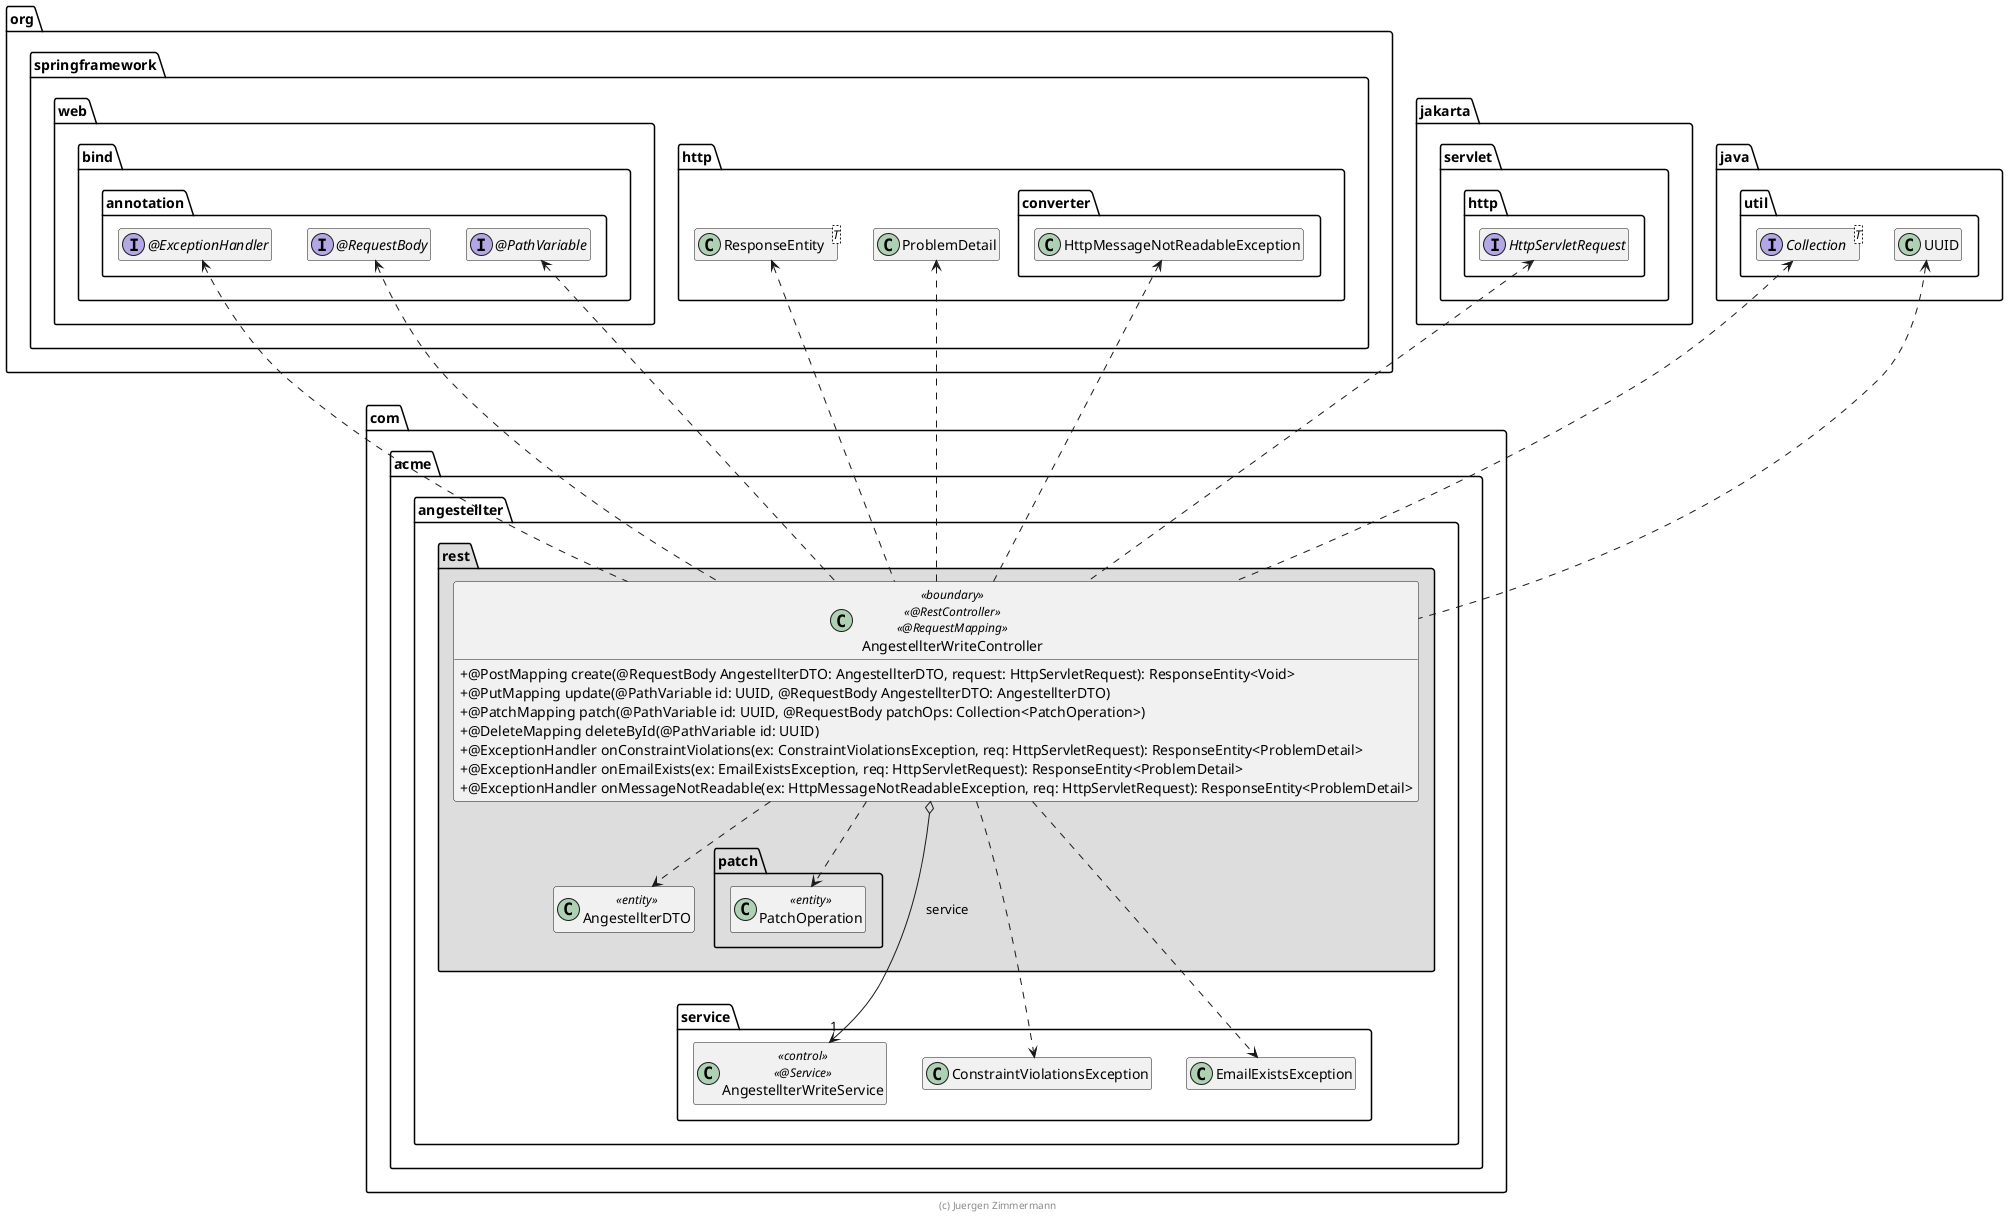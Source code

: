 ' Copyright (C) 2019 - present Juergen Zimmermann, Hochschule Karlsruhe
'
' This program is free software: you can redistribute it and/or modify
' it under the terms of the GNU General Public License as published by
' the Free Software Foundation, either version 3 of the License, or
' (at your option) any later version.
'
' This program is distributed in the hope that it will be useful,
' but WITHOUT ANY WARRANTY; without even the implied warranty of
' MERCHANTABILITY or FITNESS FOR A PARTICULAR PURPOSE.  See the
' GNU General Public License for more details.
'
' You should have received a copy of the GNU General Public License
' along with this program.  If not, see <https://www.gnu.org/licenses/>.
@startuml AngestellterWriteController

skinparam classAttributeIconSize 0

package org.springframework {
    package web.bind.annotation {
        interface "@PathVariable" as PathVariable
        interface "@RequestBody" as RequestBody
        interface "@ExceptionHandler" as ExceptionHandler
    }

    package http {
        class ResponseEntity<T>
        class ProblemDetail

        package converter {
            class HttpMessageNotReadableException
        }

    }
}

package jakarta.servlet.http {
    interface HttpServletRequest
}

package java.util {
    interface Collection<T>
    class UUID
}

package com.acme.angestellter {
    package service {
        class AngestellterWriteService << control >> << @Service >>

        class ConstraintViolationsException
        class EmailExistsException
    }

    package rest #DDDDDD {
        package patch {
            class PatchOperation <<entity>>
        }

        class AngestellterDTO <<entity>>

        class AngestellterWriteController << boundary >> << @RestController >> << @RequestMapping >> {
            + @PostMapping create(@RequestBody AngestellterDTO: AngestellterDTO, request: HttpServletRequest): ResponseEntity<Void>
            + @PutMapping update(@PathVariable id: UUID, @RequestBody AngestellterDTO: AngestellterDTO)
            + @PatchMapping patch(@PathVariable id: UUID, @RequestBody patchOps: Collection<PatchOperation>)
            + @DeleteMapping deleteById(@PathVariable id: UUID)
            + @ExceptionHandler onConstraintViolations(ex: ConstraintViolationsException, req: HttpServletRequest): ResponseEntity<ProblemDetail>
            + @ExceptionHandler onEmailExists(ex: EmailExistsException, req: HttpServletRequest): ResponseEntity<ProblemDetail>
            + @ExceptionHandler onMessageNotReadable(ex: HttpMessageNotReadableException, req: HttpServletRequest): ResponseEntity<ProblemDetail>
        }

        AngestellterWriteController o-down-> "1" AngestellterWriteService : service
        AngestellterWriteController ..> AngestellterDTO
        AngestellterWriteController ..> ConstraintViolationsException
        AngestellterWriteController ..> EmailExistsException
        AngestellterWriteController ..> HttpMessageNotReadableException
        AngestellterWriteController ..> ProblemDetail
        AngestellterWriteController ..> PatchOperation

        AngestellterWriteController .up.> ResponseEntity
        AngestellterWriteController .up.> HttpServletRequest

        AngestellterWriteController .up.> PathVariable
        AngestellterWriteController .up.> RequestBody
        AngestellterWriteController .up.> ExceptionHandler

        AngestellterWriteController .up.> UUID
        AngestellterWriteController .up.> Collection

        PatchOperation .[hidden].> AngestellterWriteService
    }
}

hide empty members

footer (c) Juergen Zimmermann

@enduml

